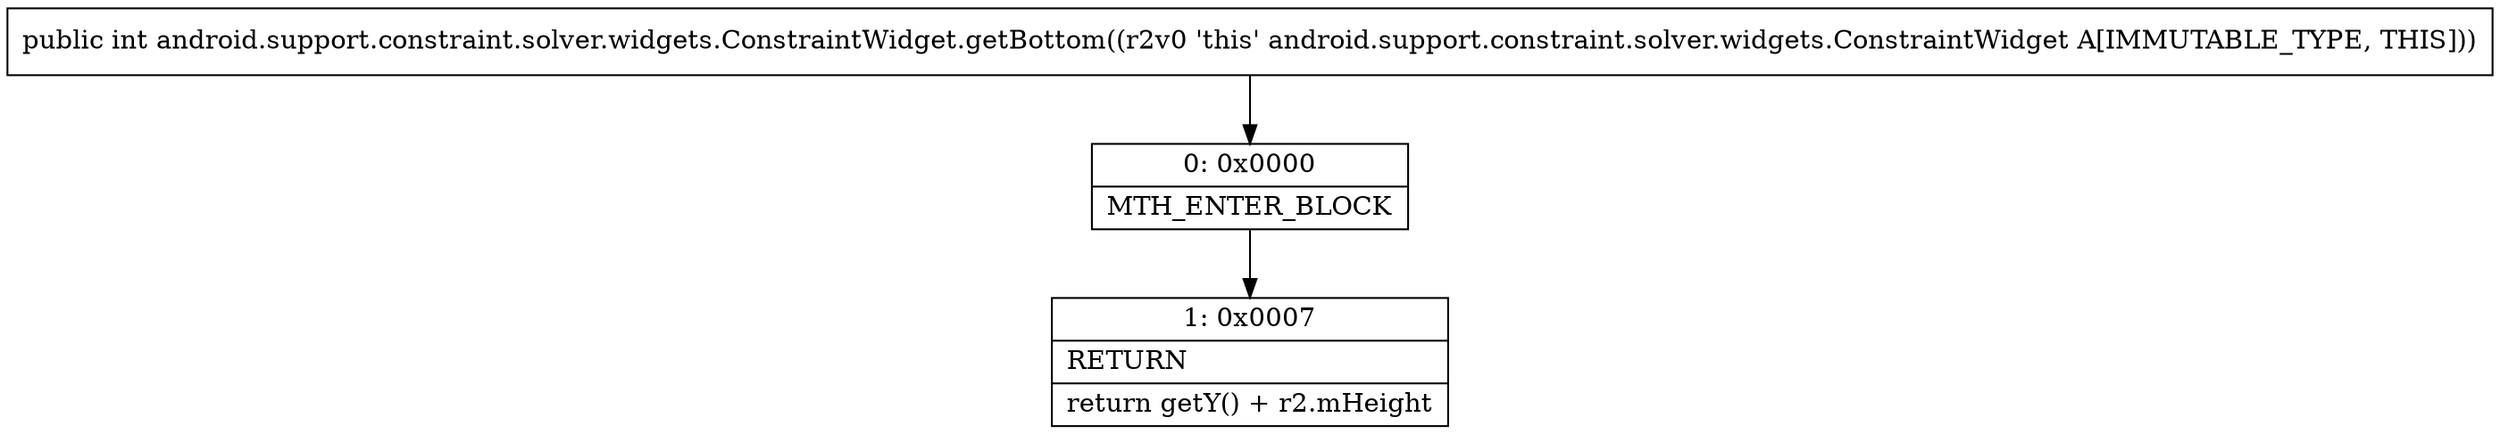 digraph "CFG forandroid.support.constraint.solver.widgets.ConstraintWidget.getBottom()I" {
Node_0 [shape=record,label="{0\:\ 0x0000|MTH_ENTER_BLOCK\l}"];
Node_1 [shape=record,label="{1\:\ 0x0007|RETURN\l|return getY() + r2.mHeight\l}"];
MethodNode[shape=record,label="{public int android.support.constraint.solver.widgets.ConstraintWidget.getBottom((r2v0 'this' android.support.constraint.solver.widgets.ConstraintWidget A[IMMUTABLE_TYPE, THIS])) }"];
MethodNode -> Node_0;
Node_0 -> Node_1;
}

